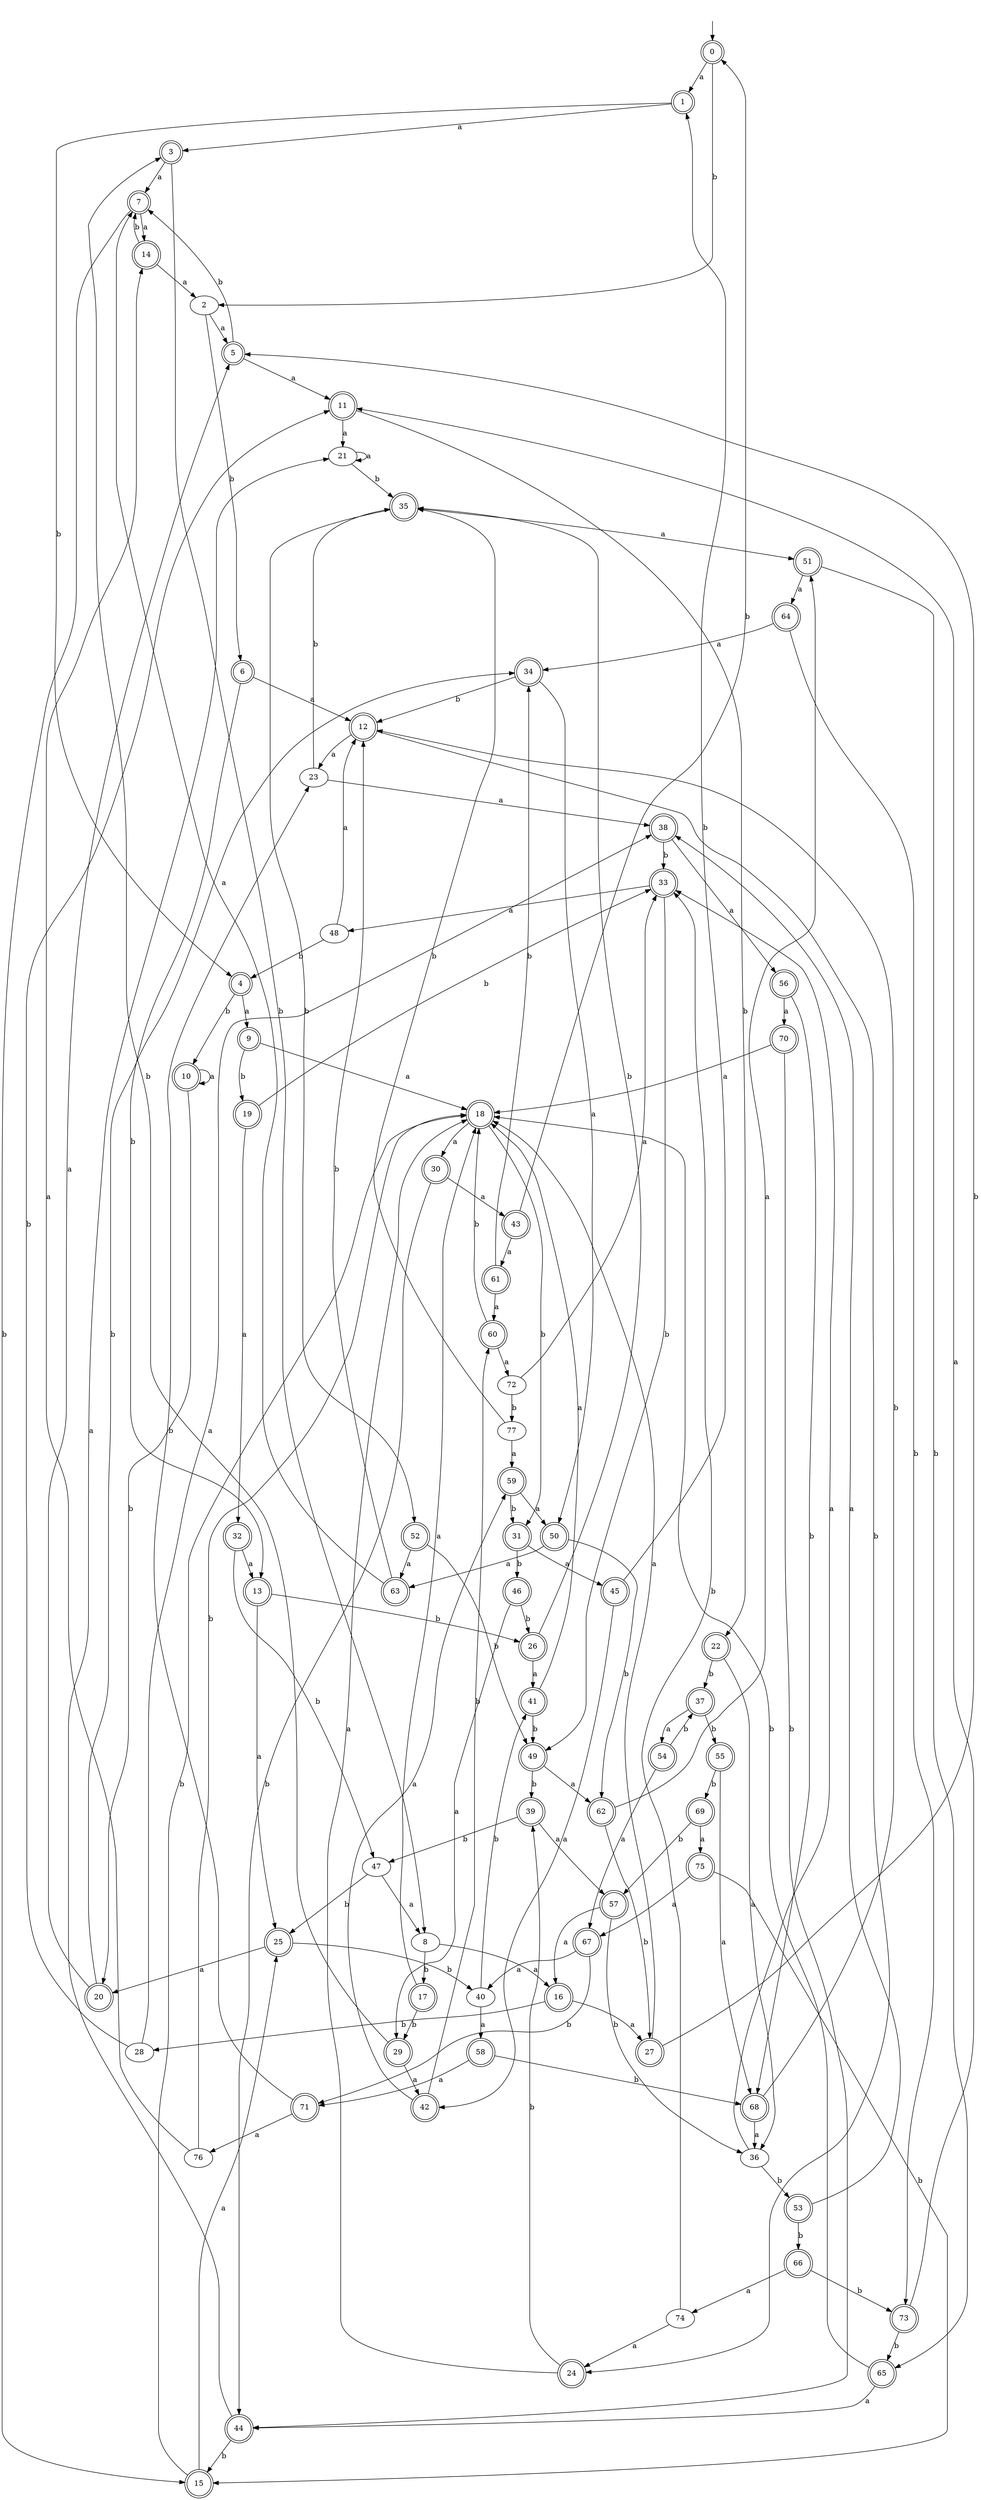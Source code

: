 digraph RandomDFA {
  __start0 [label="", shape=none];
  __start0 -> 0 [label=""];
  0 [shape=circle] [shape=doublecircle]
  0 -> 1 [label="a"]
  0 -> 2 [label="b"]
  1 [shape=doublecircle]
  1 -> 3 [label="a"]
  1 -> 4 [label="b"]
  2
  2 -> 5 [label="a"]
  2 -> 6 [label="b"]
  3 [shape=doublecircle]
  3 -> 7 [label="a"]
  3 -> 8 [label="b"]
  4 [shape=doublecircle]
  4 -> 9 [label="a"]
  4 -> 10 [label="b"]
  5 [shape=doublecircle]
  5 -> 11 [label="a"]
  5 -> 7 [label="b"]
  6 [shape=doublecircle]
  6 -> 12 [label="a"]
  6 -> 13 [label="b"]
  7 [shape=doublecircle]
  7 -> 14 [label="a"]
  7 -> 15 [label="b"]
  8
  8 -> 16 [label="a"]
  8 -> 17 [label="b"]
  9 [shape=doublecircle]
  9 -> 18 [label="a"]
  9 -> 19 [label="b"]
  10 [shape=doublecircle]
  10 -> 10 [label="a"]
  10 -> 20 [label="b"]
  11 [shape=doublecircle]
  11 -> 21 [label="a"]
  11 -> 22 [label="b"]
  12 [shape=doublecircle]
  12 -> 23 [label="a"]
  12 -> 24 [label="b"]
  13 [shape=doublecircle]
  13 -> 25 [label="a"]
  13 -> 26 [label="b"]
  14 [shape=doublecircle]
  14 -> 2 [label="a"]
  14 -> 7 [label="b"]
  15 [shape=doublecircle]
  15 -> 25 [label="a"]
  15 -> 18 [label="b"]
  16 [shape=doublecircle]
  16 -> 27 [label="a"]
  16 -> 28 [label="b"]
  17 [shape=doublecircle]
  17 -> 18 [label="a"]
  17 -> 29 [label="b"]
  18 [shape=doublecircle]
  18 -> 30 [label="a"]
  18 -> 31 [label="b"]
  19 [shape=doublecircle]
  19 -> 32 [label="a"]
  19 -> 33 [label="b"]
  20 [shape=doublecircle]
  20 -> 5 [label="a"]
  20 -> 34 [label="b"]
  21
  21 -> 21 [label="a"]
  21 -> 35 [label="b"]
  22 [shape=doublecircle]
  22 -> 36 [label="a"]
  22 -> 37 [label="b"]
  23
  23 -> 38 [label="a"]
  23 -> 35 [label="b"]
  24 [shape=doublecircle]
  24 -> 18 [label="a"]
  24 -> 39 [label="b"]
  25 [shape=doublecircle]
  25 -> 20 [label="a"]
  25 -> 40 [label="b"]
  26 [shape=doublecircle]
  26 -> 41 [label="a"]
  26 -> 35 [label="b"]
  27 [shape=doublecircle]
  27 -> 18 [label="a"]
  27 -> 5 [label="b"]
  28
  28 -> 38 [label="a"]
  28 -> 11 [label="b"]
  29 [shape=doublecircle]
  29 -> 42 [label="a"]
  29 -> 3 [label="b"]
  30 [shape=doublecircle]
  30 -> 43 [label="a"]
  30 -> 44 [label="b"]
  31 [shape=doublecircle]
  31 -> 45 [label="a"]
  31 -> 46 [label="b"]
  32 [shape=doublecircle]
  32 -> 13 [label="a"]
  32 -> 47 [label="b"]
  33 [shape=doublecircle]
  33 -> 48 [label="a"]
  33 -> 49 [label="b"]
  34 [shape=doublecircle]
  34 -> 50 [label="a"]
  34 -> 12 [label="b"]
  35 [shape=doublecircle]
  35 -> 51 [label="a"]
  35 -> 52 [label="b"]
  36
  36 -> 33 [label="a"]
  36 -> 53 [label="b"]
  37 [shape=doublecircle]
  37 -> 54 [label="a"]
  37 -> 55 [label="b"]
  38 [shape=doublecircle]
  38 -> 56 [label="a"]
  38 -> 33 [label="b"]
  39 [shape=doublecircle]
  39 -> 57 [label="a"]
  39 -> 47 [label="b"]
  40
  40 -> 58 [label="a"]
  40 -> 41 [label="b"]
  41 [shape=doublecircle]
  41 -> 18 [label="a"]
  41 -> 49 [label="b"]
  42 [shape=doublecircle]
  42 -> 59 [label="a"]
  42 -> 60 [label="b"]
  43 [shape=doublecircle]
  43 -> 61 [label="a"]
  43 -> 0 [label="b"]
  44 [shape=doublecircle]
  44 -> 21 [label="a"]
  44 -> 15 [label="b"]
  45 [shape=doublecircle]
  45 -> 42 [label="a"]
  45 -> 1 [label="b"]
  46 [shape=doublecircle]
  46 -> 29 [label="a"]
  46 -> 26 [label="b"]
  47
  47 -> 8 [label="a"]
  47 -> 25 [label="b"]
  48
  48 -> 12 [label="a"]
  48 -> 4 [label="b"]
  49 [shape=doublecircle]
  49 -> 62 [label="a"]
  49 -> 39 [label="b"]
  50 [shape=doublecircle]
  50 -> 63 [label="a"]
  50 -> 62 [label="b"]
  51 [shape=doublecircle]
  51 -> 64 [label="a"]
  51 -> 65 [label="b"]
  52 [shape=doublecircle]
  52 -> 63 [label="a"]
  52 -> 49 [label="b"]
  53 [shape=doublecircle]
  53 -> 38 [label="a"]
  53 -> 66 [label="b"]
  54 [shape=doublecircle]
  54 -> 67 [label="a"]
  54 -> 37 [label="b"]
  55 [shape=doublecircle]
  55 -> 68 [label="a"]
  55 -> 69 [label="b"]
  56 [shape=doublecircle]
  56 -> 70 [label="a"]
  56 -> 68 [label="b"]
  57 [shape=doublecircle]
  57 -> 16 [label="a"]
  57 -> 36 [label="b"]
  58 [shape=doublecircle]
  58 -> 71 [label="a"]
  58 -> 68 [label="b"]
  59 [shape=doublecircle]
  59 -> 50 [label="a"]
  59 -> 31 [label="b"]
  60 [shape=doublecircle]
  60 -> 72 [label="a"]
  60 -> 18 [label="b"]
  61 [shape=doublecircle]
  61 -> 60 [label="a"]
  61 -> 34 [label="b"]
  62 [shape=doublecircle]
  62 -> 51 [label="a"]
  62 -> 27 [label="b"]
  63 [shape=doublecircle]
  63 -> 7 [label="a"]
  63 -> 12 [label="b"]
  64 [shape=doublecircle]
  64 -> 34 [label="a"]
  64 -> 73 [label="b"]
  65 [shape=doublecircle]
  65 -> 44 [label="a"]
  65 -> 18 [label="b"]
  66 [shape=doublecircle]
  66 -> 74 [label="a"]
  66 -> 73 [label="b"]
  67 [shape=doublecircle]
  67 -> 40 [label="a"]
  67 -> 71 [label="b"]
  68 [shape=doublecircle]
  68 -> 36 [label="a"]
  68 -> 12 [label="b"]
  69 [shape=doublecircle]
  69 -> 75 [label="a"]
  69 -> 57 [label="b"]
  70 [shape=doublecircle]
  70 -> 18 [label="a"]
  70 -> 44 [label="b"]
  71 [shape=doublecircle]
  71 -> 76 [label="a"]
  71 -> 23 [label="b"]
  72
  72 -> 33 [label="a"]
  72 -> 77 [label="b"]
  73 [shape=doublecircle]
  73 -> 11 [label="a"]
  73 -> 65 [label="b"]
  74
  74 -> 24 [label="a"]
  74 -> 33 [label="b"]
  75 [shape=doublecircle]
  75 -> 67 [label="a"]
  75 -> 15 [label="b"]
  76
  76 -> 14 [label="a"]
  76 -> 18 [label="b"]
  77
  77 -> 59 [label="a"]
  77 -> 35 [label="b"]
}
